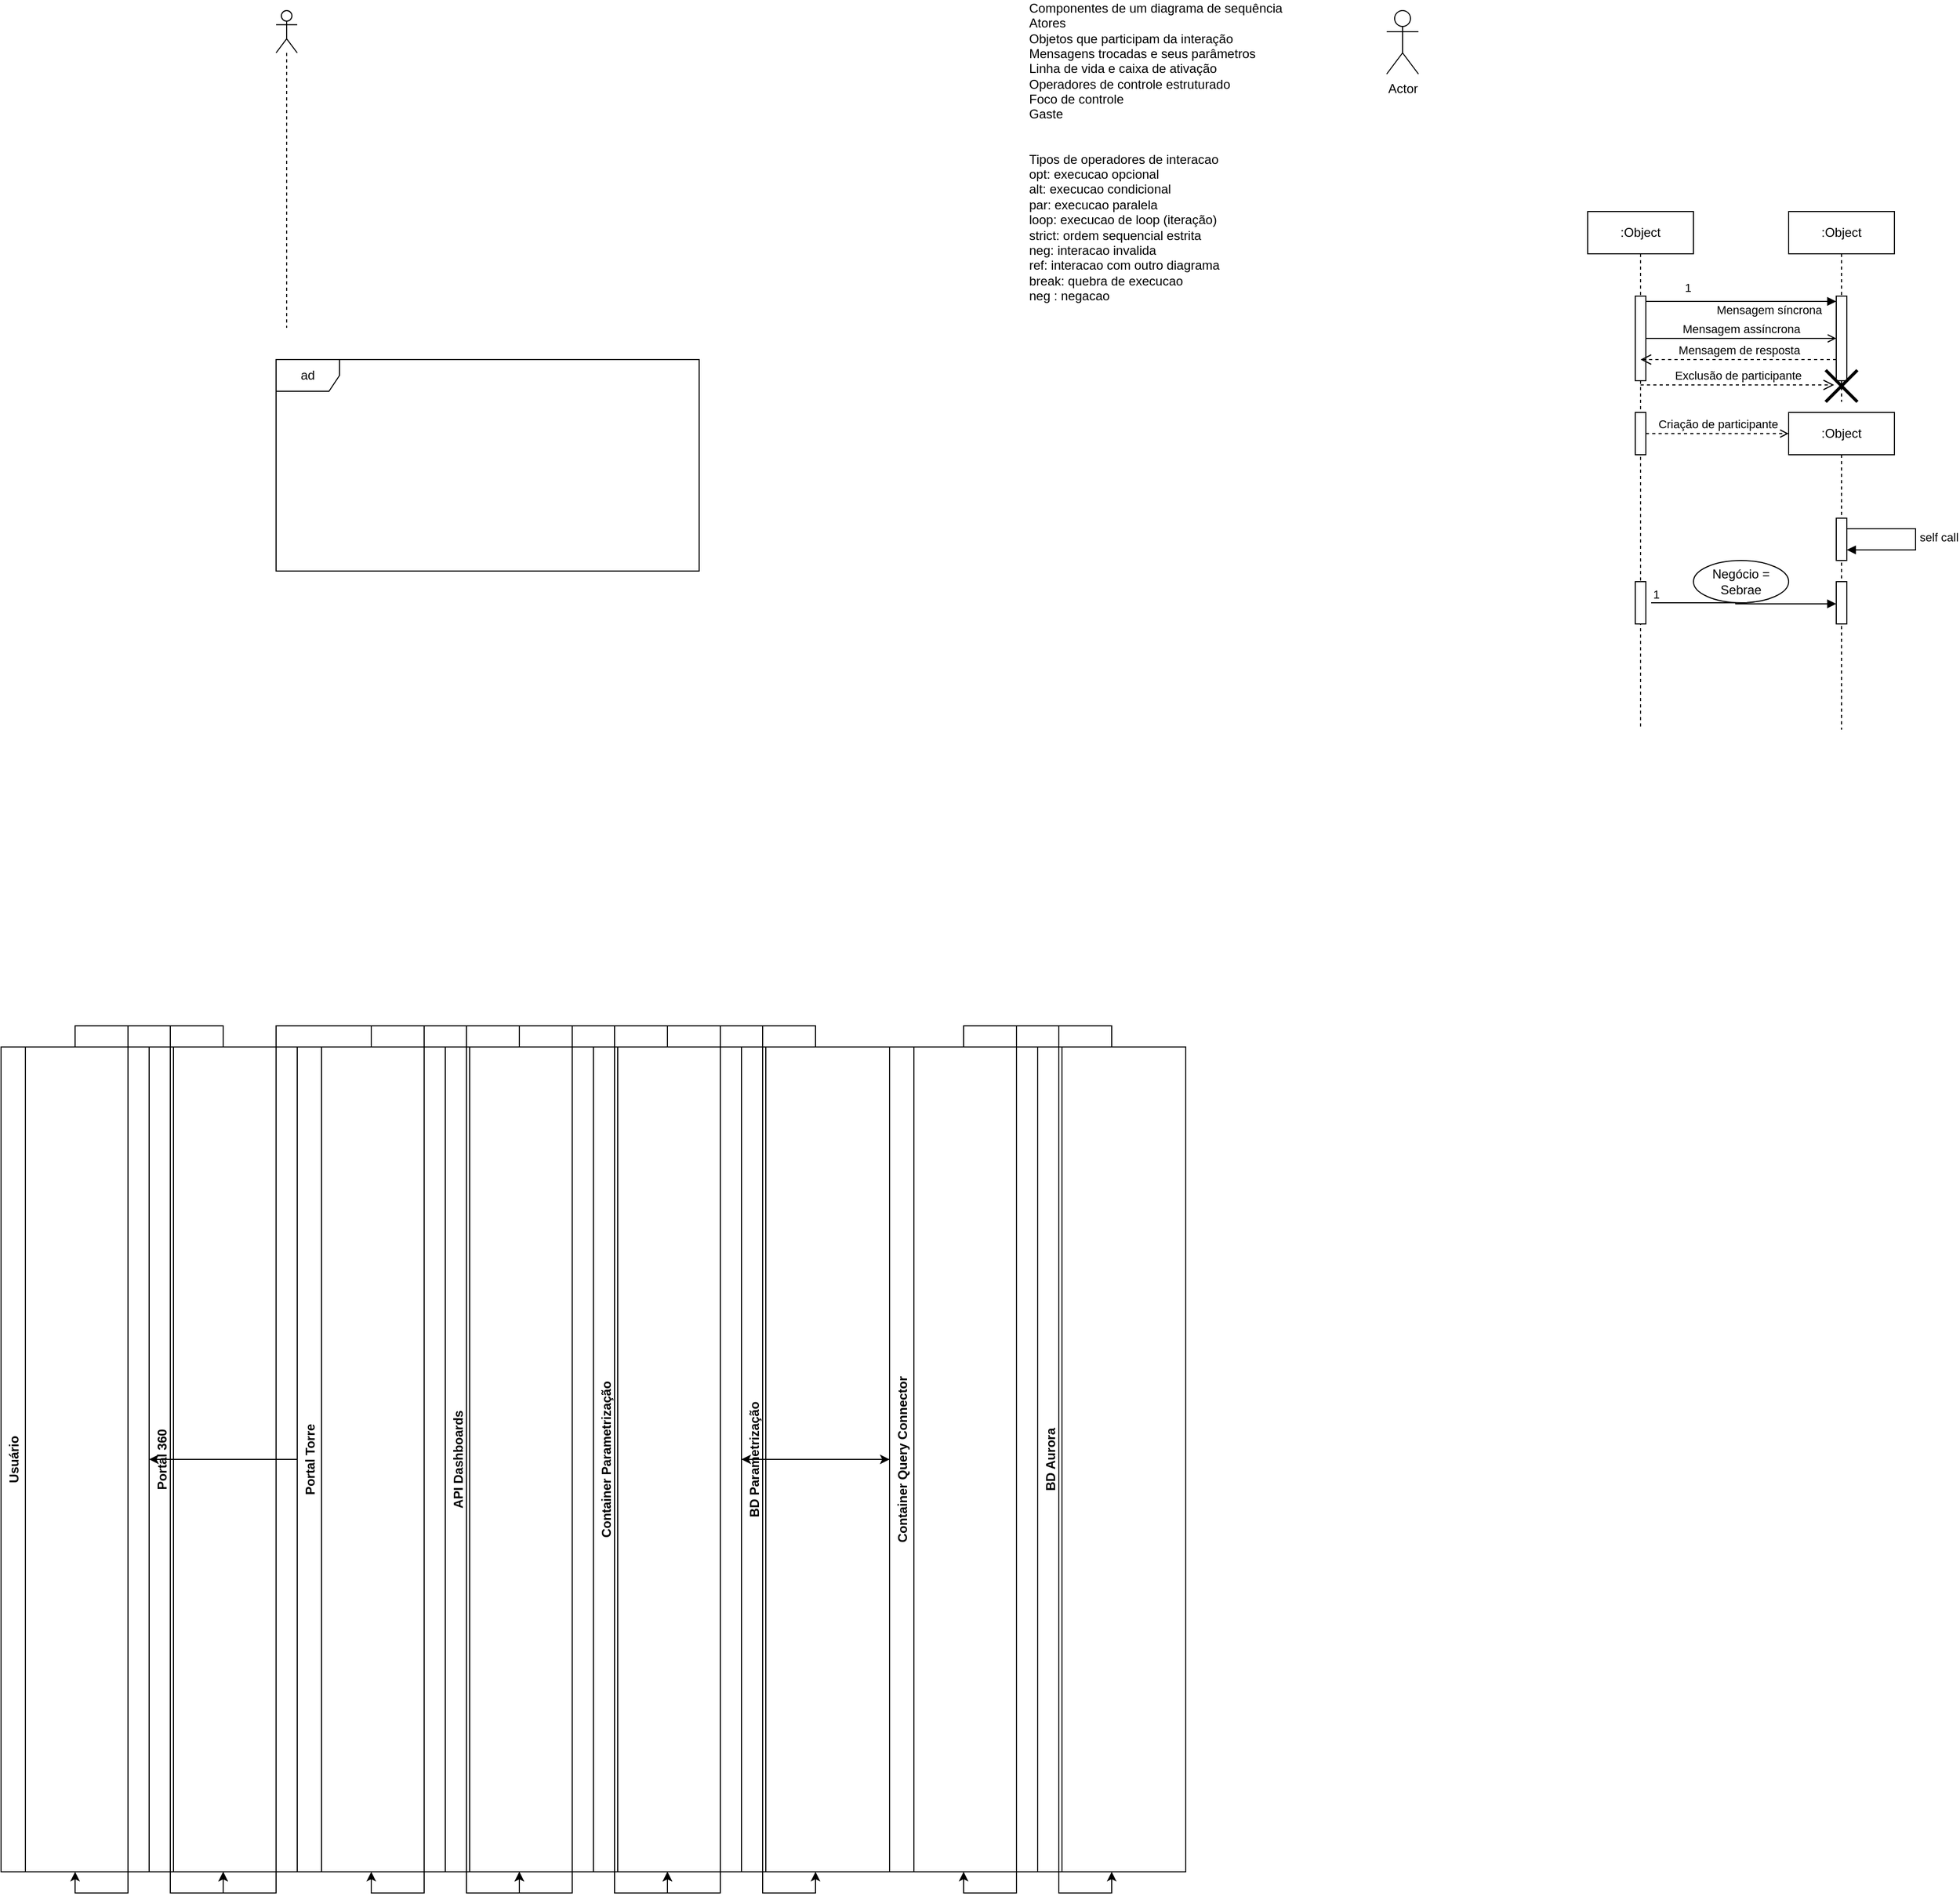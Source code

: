 <mxfile version="24.6.5" type="github">
  <diagram name="Diagrama de Sequência" id="0">
    <mxGraphModel dx="1044" dy="1934" grid="1" gridSize="10" guides="1" tooltips="1" connect="1" arrows="1" fold="1" page="1" pageScale="1" pageWidth="827" pageHeight="1169" math="0" shadow="0">
      <root>
        <mxCell id="0" />
        <mxCell id="1" parent="0" />
        <mxCell id="2" value="Usuário" style="swimlane;horizontal=0;" parent="1" vertex="1" connectable="0">
          <mxGeometry width="140" height="780" as="geometry" />
        </mxCell>
        <mxCell id="3" value="Portal 360" style="swimlane;horizontal=0;" parent="1" vertex="1" connectable="0">
          <mxGeometry x="140" width="140" height="780" as="geometry" />
        </mxCell>
        <mxCell id="4" value="Portal Torre" style="swimlane;horizontal=0;" parent="1" vertex="1" connectable="0">
          <mxGeometry x="280" width="140" height="780" as="geometry" />
        </mxCell>
        <mxCell id="5" value="API Dashboards" style="swimlane;horizontal=0;" parent="1" vertex="1" connectable="0">
          <mxGeometry x="420" width="140" height="780" as="geometry" />
        </mxCell>
        <mxCell id="6" value="Container Parametrização" style="swimlane;horizontal=0;" parent="1" vertex="1" connectable="0">
          <mxGeometry x="560" width="140" height="780" as="geometry" />
        </mxCell>
        <mxCell id="7" value="BD Parametrização" style="swimlane;horizontal=0;" parent="1" vertex="1" connectable="0">
          <mxGeometry x="700" width="140" height="780" as="geometry" />
        </mxCell>
        <mxCell id="8" value="Container Query Connector" style="swimlane;horizontal=0;" parent="1" vertex="1" connectable="0">
          <mxGeometry x="840" width="140" height="780" as="geometry" />
        </mxCell>
        <mxCell id="9" value="BD Aurora" style="swimlane;horizontal=0;" parent="1" vertex="1" connectable="0">
          <mxGeometry x="980" width="140" height="780" as="geometry" />
        </mxCell>
        <mxCell id="10" value="" style="edgeStyle=orthogonalEdgeStyle;rounded=0;orthogonalLoop=1;jettySize=auto;html=1;" parent="1" source="2" target="3" edge="1">
          <mxGeometry relative="1" as="geometry" />
        </mxCell>
        <mxCell id="11" value="" style="edgeStyle=orthogonalEdgeStyle;rounded=0;orthogonalLoop=1;jettySize=auto;html=1;" parent="1" source="3" target="2" edge="1">
          <mxGeometry relative="1" as="geometry" />
        </mxCell>
        <mxCell id="12" value="" style="edgeStyle=orthogonalEdgeStyle;rounded=0;orthogonalLoop=1;jettySize=auto;html=1;" parent="1" source="4" target="3" edge="1">
          <mxGeometry relative="1" as="geometry" />
        </mxCell>
        <mxCell id="13" value="" style="edgeStyle=orthogonalEdgeStyle;rounded=0;orthogonalLoop=1;jettySize=auto;html=1;" parent="1" source="4" target="5" edge="1">
          <mxGeometry relative="1" as="geometry" />
        </mxCell>
        <mxCell id="14" value="" style="edgeStyle=orthogonalEdgeStyle;rounded=0;orthogonalLoop=1;jettySize=auto;html=1;" parent="1" source="5" target="6" edge="1">
          <mxGeometry relative="1" as="geometry" />
        </mxCell>
        <mxCell id="15" value="" style="edgeStyle=orthogonalEdgeStyle;rounded=0;orthogonalLoop=1;jettySize=auto;html=1;" parent="1" source="6" target="7" edge="1">
          <mxGeometry relative="1" as="geometry" />
        </mxCell>
        <mxCell id="16" value="" style="edgeStyle=orthogonalEdgeStyle;rounded=0;orthogonalLoop=1;jettySize=auto;html=1;" parent="1" source="7" target="6" edge="1">
          <mxGeometry relative="1" as="geometry" />
        </mxCell>
        <mxCell id="17" value="" style="edgeStyle=orthogonalEdgeStyle;rounded=0;orthogonalLoop=1;jettySize=auto;html=1;" parent="1" source="6" target="8" edge="1">
          <mxGeometry relative="1" as="geometry" />
        </mxCell>
        <mxCell id="18" value="" style="edgeStyle=orthogonalEdgeStyle;rounded=0;orthogonalLoop=1;jettySize=auto;html=1;" parent="1" source="8" target="9" edge="1">
          <mxGeometry relative="1" as="geometry" />
        </mxCell>
        <mxCell id="19" value="" style="edgeStyle=orthogonalEdgeStyle;rounded=0;orthogonalLoop=1;jettySize=auto;html=1;" parent="1" source="9" target="8" edge="1">
          <mxGeometry relative="1" as="geometry" />
        </mxCell>
        <mxCell id="20" value="" style="edgeStyle=orthogonalEdgeStyle;rounded=0;orthogonalLoop=1;jettySize=auto;html=1;" parent="1" source="8" target="6" edge="1">
          <mxGeometry relative="1" as="geometry" />
        </mxCell>
        <mxCell id="21" value="" style="edgeStyle=orthogonalEdgeStyle;rounded=0;orthogonalLoop=1;jettySize=auto;html=1;" parent="1" source="6" target="5" edge="1">
          <mxGeometry relative="1" as="geometry" />
        </mxCell>
        <mxCell id="22" value="" style="edgeStyle=orthogonalEdgeStyle;rounded=0;orthogonalLoop=1;jettySize=auto;html=1;" parent="1" source="5" target="4" edge="1">
          <mxGeometry relative="1" as="geometry" />
        </mxCell>
        <mxCell id="23" value="" style="edgeStyle=orthogonalEdgeStyle;rounded=0;orthogonalLoop=1;jettySize=auto;html=1;" parent="1" source="4" target="2" edge="1">
          <mxGeometry relative="1" as="geometry" />
        </mxCell>
        <mxCell id="MgS43147Ba-5v7FGdyHG-23" value="" style="shape=umlLifeline;perimeter=lifelinePerimeter;whiteSpace=wrap;html=1;container=1;dropTarget=0;collapsible=0;recursiveResize=0;outlineConnect=0;portConstraint=eastwest;newEdgeStyle={&quot;curved&quot;:0,&quot;rounded&quot;:0};participant=umlActor;" vertex="1" parent="1">
          <mxGeometry x="260" y="-980" width="20" height="300" as="geometry" />
        </mxCell>
        <mxCell id="MgS43147Ba-5v7FGdyHG-24" value="ad" style="shape=umlFrame;whiteSpace=wrap;html=1;pointerEvents=0;" vertex="1" parent="1">
          <mxGeometry x="260" y="-650" width="400" height="200" as="geometry" />
        </mxCell>
        <mxCell id="MgS43147Ba-5v7FGdyHG-25" value="Componentes de um diagrama de sequência&lt;div&gt;Atores&lt;/div&gt;&lt;div&gt;Objetos que participam da interação&amp;nbsp;&lt;/div&gt;&lt;div&gt;Mensagens trocadas e seus parâmetros&lt;/div&gt;&lt;div&gt;Linha de vida e caixa de ativação&lt;/div&gt;&lt;div&gt;Operadores de controle estruturado&lt;/div&gt;&lt;div&gt;Foco de controle&lt;/div&gt;&lt;div&gt;Gaste&lt;/div&gt;&lt;div&gt;&lt;br&gt;&lt;/div&gt;" style="text;html=1;align=left;verticalAlign=middle;whiteSpace=wrap;rounded=0;" vertex="1" parent="1">
          <mxGeometry x="970" y="-940" width="290" height="30" as="geometry" />
        </mxCell>
        <mxCell id="MgS43147Ba-5v7FGdyHG-26" value="Actor" style="shape=umlActor;verticalLabelPosition=bottom;verticalAlign=top;html=1;" vertex="1" parent="1">
          <mxGeometry x="1310" y="-980" width="30" height="60" as="geometry" />
        </mxCell>
        <mxCell id="MgS43147Ba-5v7FGdyHG-28" value=":Object" style="shape=umlLifeline;perimeter=lifelinePerimeter;whiteSpace=wrap;html=1;container=1;dropTarget=0;collapsible=0;recursiveResize=0;outlineConnect=0;portConstraint=eastwest;newEdgeStyle={&quot;curved&quot;:0,&quot;rounded&quot;:0};" vertex="1" parent="1">
          <mxGeometry x="1500" y="-790" width="100" height="490" as="geometry" />
        </mxCell>
        <mxCell id="MgS43147Ba-5v7FGdyHG-39" value="" style="html=1;points=[[0,0,0,0,5],[0,1,0,0,-5],[1,0,0,0,5],[1,1,0,0,-5]];perimeter=orthogonalPerimeter;outlineConnect=0;targetShapes=umlLifeline;portConstraint=eastwest;newEdgeStyle={&quot;curved&quot;:0,&quot;rounded&quot;:0};" vertex="1" parent="MgS43147Ba-5v7FGdyHG-28">
          <mxGeometry x="45" y="80" width="10" height="80" as="geometry" />
        </mxCell>
        <mxCell id="MgS43147Ba-5v7FGdyHG-87" value="" style="html=1;points=[[0,0,0,0,5],[0,1,0,0,-5],[1,0,0,0,5],[1,1,0,0,-5]];perimeter=orthogonalPerimeter;outlineConnect=0;targetShapes=umlLifeline;portConstraint=eastwest;newEdgeStyle={&quot;curved&quot;:0,&quot;rounded&quot;:0};" vertex="1" parent="MgS43147Ba-5v7FGdyHG-28">
          <mxGeometry x="45" y="190" width="10" height="40" as="geometry" />
        </mxCell>
        <mxCell id="MgS43147Ba-5v7FGdyHG-103" value="" style="html=1;points=[[0,0,0,0,5],[0,1,0,0,-5],[1,0,0,0,5],[1,1,0,0,-5]];perimeter=orthogonalPerimeter;outlineConnect=0;targetShapes=umlLifeline;portConstraint=eastwest;newEdgeStyle={&quot;curved&quot;:0,&quot;rounded&quot;:0};" vertex="1" parent="MgS43147Ba-5v7FGdyHG-28">
          <mxGeometry x="45" y="350" width="10" height="40" as="geometry" />
        </mxCell>
        <mxCell id="MgS43147Ba-5v7FGdyHG-40" value=":Object" style="shape=umlLifeline;perimeter=lifelinePerimeter;whiteSpace=wrap;html=1;container=1;dropTarget=0;collapsible=0;recursiveResize=0;outlineConnect=0;portConstraint=eastwest;newEdgeStyle={&quot;curved&quot;:0,&quot;rounded&quot;:0};" vertex="1" parent="1">
          <mxGeometry x="1690" y="-790" width="100" height="180" as="geometry" />
        </mxCell>
        <mxCell id="MgS43147Ba-5v7FGdyHG-41" value="" style="html=1;points=[[0,0,0,0,5],[0,1,0,0,-5],[1,0,0,0,5],[1,1,0,0,-5]];perimeter=orthogonalPerimeter;outlineConnect=0;targetShapes=umlLifeline;portConstraint=eastwest;newEdgeStyle={&quot;curved&quot;:0,&quot;rounded&quot;:0};" vertex="1" parent="MgS43147Ba-5v7FGdyHG-40">
          <mxGeometry x="45" y="80" width="10" height="80" as="geometry" />
        </mxCell>
        <mxCell id="MgS43147Ba-5v7FGdyHG-96" value="" style="shape=umlDestroy;whiteSpace=wrap;html=1;strokeWidth=3;targetShapes=umlLifeline;" vertex="1" parent="MgS43147Ba-5v7FGdyHG-40">
          <mxGeometry x="35" y="150" width="30" height="30" as="geometry" />
        </mxCell>
        <mxCell id="MgS43147Ba-5v7FGdyHG-45" value="Mensagem síncrona" style="endArrow=block;endFill=1;html=1;edgeStyle=orthogonalEdgeStyle;align=left;verticalAlign=top;rounded=0;exitX=1;exitY=0;exitDx=0;exitDy=5;exitPerimeter=0;entryX=0;entryY=0;entryDx=0;entryDy=5;entryPerimeter=0;" edge="1" parent="1" source="MgS43147Ba-5v7FGdyHG-39" target="MgS43147Ba-5v7FGdyHG-41">
          <mxGeometry x="-0.278" y="5" relative="1" as="geometry">
            <mxPoint x="1550" y="-780.0" as="sourcePoint" />
            <mxPoint x="1750" y="-780" as="targetPoint" />
            <mxPoint as="offset" />
          </mxGeometry>
        </mxCell>
        <mxCell id="MgS43147Ba-5v7FGdyHG-46" value="1" style="edgeLabel;resizable=0;html=1;align=left;verticalAlign=bottom;" connectable="0" vertex="1" parent="MgS43147Ba-5v7FGdyHG-45">
          <mxGeometry x="-1" relative="1" as="geometry">
            <mxPoint x="35" y="-5" as="offset" />
          </mxGeometry>
        </mxCell>
        <mxCell id="MgS43147Ba-5v7FGdyHG-86" value="Mensagem assíncrona" style="html=1;verticalAlign=bottom;labelBackgroundColor=none;endArrow=open;endFill=0;rounded=0;" edge="1" parent="1" source="MgS43147Ba-5v7FGdyHG-39" target="MgS43147Ba-5v7FGdyHG-41">
          <mxGeometry width="160" relative="1" as="geometry">
            <mxPoint x="1560" y="-750" as="sourcePoint" />
            <mxPoint x="1720" y="-750" as="targetPoint" />
          </mxGeometry>
        </mxCell>
        <mxCell id="MgS43147Ba-5v7FGdyHG-91" value="Criação de participante" style="html=1;verticalAlign=bottom;labelBackgroundColor=none;endArrow=open;endFill=0;dashed=1;rounded=0;" edge="1" parent="1" source="MgS43147Ba-5v7FGdyHG-87">
          <mxGeometry width="160" relative="1" as="geometry">
            <mxPoint x="1560" y="-580" as="sourcePoint" />
            <mxPoint x="1690" y="-580" as="targetPoint" />
          </mxGeometry>
        </mxCell>
        <mxCell id="MgS43147Ba-5v7FGdyHG-90" value=":Object" style="shape=umlLifeline;perimeter=lifelinePerimeter;whiteSpace=wrap;html=1;container=1;dropTarget=0;collapsible=0;recursiveResize=0;outlineConnect=0;portConstraint=eastwest;newEdgeStyle={&quot;curved&quot;:0,&quot;rounded&quot;:0};" vertex="1" parent="1">
          <mxGeometry x="1690" y="-600" width="100" height="300" as="geometry" />
        </mxCell>
        <mxCell id="MgS43147Ba-5v7FGdyHG-104" value="" style="html=1;points=[[0,0,0,0,5],[0,1,0,0,-5],[1,0,0,0,5],[1,1,0,0,-5]];perimeter=orthogonalPerimeter;outlineConnect=0;targetShapes=umlLifeline;portConstraint=eastwest;newEdgeStyle={&quot;curved&quot;:0,&quot;rounded&quot;:0};" vertex="1" parent="MgS43147Ba-5v7FGdyHG-90">
          <mxGeometry x="45" y="160" width="10" height="40" as="geometry" />
        </mxCell>
        <mxCell id="MgS43147Ba-5v7FGdyHG-99" value="Exclusão de participante" style="html=1;verticalAlign=bottom;endArrow=open;dashed=1;endSize=8;curved=0;rounded=0;entryX=0.5;entryY=0.667;entryDx=0;entryDy=0;entryPerimeter=0;" edge="1" parent="1">
          <mxGeometry relative="1" as="geometry">
            <mxPoint x="1550" y="-626" as="sourcePoint" />
            <mxPoint x="1733" y="-626" as="targetPoint" />
          </mxGeometry>
        </mxCell>
        <mxCell id="MgS43147Ba-5v7FGdyHG-100" value="" style="html=1;points=[[0,0,0,0,5],[0,1,0,0,-5],[1,0,0,0,5],[1,1,0,0,-5]];perimeter=orthogonalPerimeter;outlineConnect=0;targetShapes=umlLifeline;portConstraint=eastwest;newEdgeStyle={&quot;curved&quot;:0,&quot;rounded&quot;:0};" vertex="1" parent="1">
          <mxGeometry x="1735" y="-500" width="10" height="40" as="geometry" />
        </mxCell>
        <mxCell id="MgS43147Ba-5v7FGdyHG-101" value="self call" style="html=1;align=left;spacingLeft=2;endArrow=block;rounded=0;edgeStyle=orthogonalEdgeStyle;curved=0;rounded=0;exitX=1;exitY=0;exitDx=0;exitDy=5;exitPerimeter=0;" edge="1" target="MgS43147Ba-5v7FGdyHG-100" parent="1" source="MgS43147Ba-5v7FGdyHG-100">
          <mxGeometry relative="1" as="geometry">
            <mxPoint x="1750" y="-490" as="sourcePoint" />
            <Array as="points">
              <mxPoint x="1745" y="-490" />
              <mxPoint x="1810" y="-490" />
              <mxPoint x="1810" y="-470" />
            </Array>
          </mxGeometry>
        </mxCell>
        <mxCell id="MgS43147Ba-5v7FGdyHG-102" value="Mensagem de resposta" style="html=1;verticalAlign=bottom;endArrow=open;dashed=1;endSize=8;curved=0;rounded=0;entryX=0.5;entryY=0.75;entryDx=0;entryDy=0;entryPerimeter=0;" edge="1" parent="1" source="MgS43147Ba-5v7FGdyHG-41" target="MgS43147Ba-5v7FGdyHG-39">
          <mxGeometry relative="1" as="geometry">
            <mxPoint x="1710" y="-650" as="sourcePoint" />
            <mxPoint x="1560" y="-650" as="targetPoint" />
          </mxGeometry>
        </mxCell>
        <mxCell id="MgS43147Ba-5v7FGdyHG-105" value="&lt;div&gt;&lt;br&gt;&lt;/div&gt;" style="endArrow=block;endFill=1;html=1;edgeStyle=orthogonalEdgeStyle;align=left;verticalAlign=top;rounded=0;" edge="1" parent="1" target="MgS43147Ba-5v7FGdyHG-104">
          <mxGeometry x="-0.657" y="40" relative="1" as="geometry">
            <mxPoint x="1560" y="-420" as="sourcePoint" />
            <mxPoint x="1720" y="-420" as="targetPoint" />
            <Array as="points">
              <mxPoint x="1640" y="-419" />
            </Array>
            <mxPoint as="offset" />
          </mxGeometry>
        </mxCell>
        <mxCell id="MgS43147Ba-5v7FGdyHG-106" value="1" style="edgeLabel;resizable=0;html=1;align=left;verticalAlign=bottom;" connectable="0" vertex="1" parent="MgS43147Ba-5v7FGdyHG-105">
          <mxGeometry x="-1" relative="1" as="geometry" />
        </mxCell>
        <mxCell id="MgS43147Ba-5v7FGdyHG-108" value="Negócio = Sebrae" style="ellipse;whiteSpace=wrap;html=1;" vertex="1" parent="1">
          <mxGeometry x="1600" y="-460" width="90" height="40" as="geometry" />
        </mxCell>
        <mxCell id="MgS43147Ba-5v7FGdyHG-109" value="Tipos de operadores de interacao&amp;nbsp;&lt;div&gt;opt: execucao opcional&lt;/div&gt;&lt;div&gt;alt: execucao condicional&lt;/div&gt;&lt;div&gt;par: execucao paralela&lt;/div&gt;&lt;div&gt;loop: execucao de loop (iteração)&lt;/div&gt;&lt;div&gt;strict: ordem sequencial estrita&lt;/div&gt;&lt;div&gt;neg: interacao invalida&lt;/div&gt;&lt;div&gt;ref: interacao com outro diagrama&lt;/div&gt;&lt;div&gt;break: quebra de execucao&lt;/div&gt;&lt;div&gt;neg : negacao&lt;/div&gt;" style="text;html=1;align=left;verticalAlign=middle;whiteSpace=wrap;rounded=0;" vertex="1" parent="1">
          <mxGeometry x="970" y="-790" width="290" height="30" as="geometry" />
        </mxCell>
      </root>
    </mxGraphModel>
  </diagram>
</mxfile>
